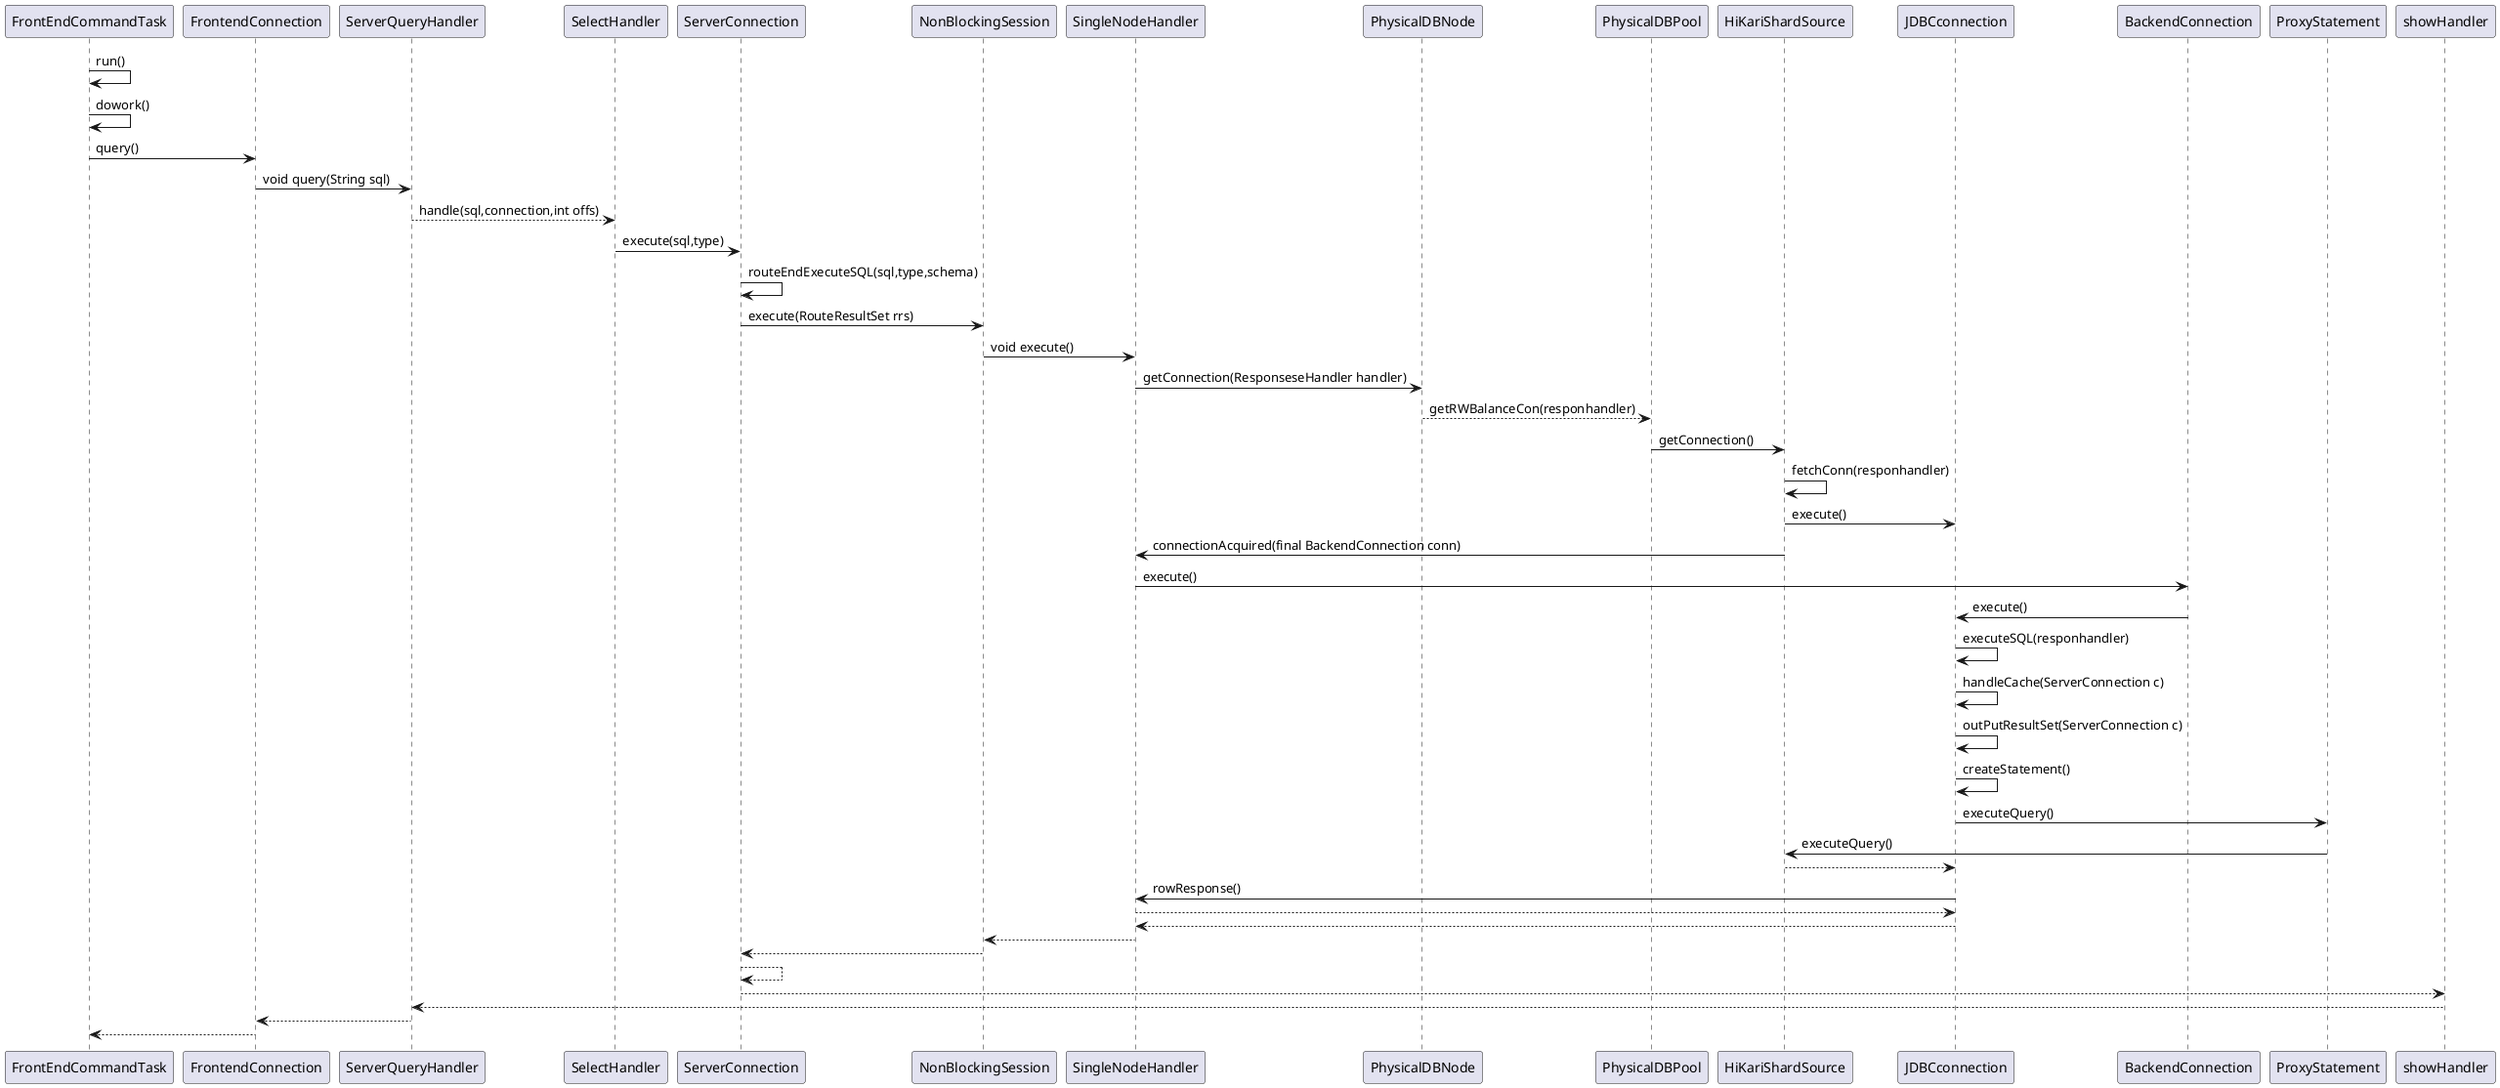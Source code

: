 @startuml
FrontEndCommandTask->FrontEndCommandTask:run()
FrontEndCommandTask->FrontEndCommandTask:dowork()
FrontEndCommandTask->FrontendConnection:query()
FrontendConnection -> ServerQueryHandler:void query(String sql)
ServerQueryHandler--> SelectHandler: handle(sql,connection,int offs)

SelectHandler -> ServerConnection:execute(sql,type)
ServerConnection -> ServerConnection:routeEndExecuteSQL(sql,type,schema)
ServerConnection->NonBlockingSession:execute(RouteResultSet rrs)
NonBlockingSession->SingleNodeHandler:void execute()
SingleNodeHandler->PhysicalDBNode:getConnection(ResponseseHandler handler)
PhysicalDBNode-->PhysicalDBPool:getRWBalanceCon(responhandler)
PhysicalDBPool->HiKariShardSource:getConnection()
HiKariShardSource->HiKariShardSource:fetchConn(responhandler)
HiKariShardSource->JDBCconnection:execute()
HiKariShardSource->SingleNodeHandler:connectionAcquired(final BackendConnection conn)
SingleNodeHandler->BackendConnection:execute()
BackendConnection->JDBCconnection:execute()
JDBCconnection->JDBCconnection:executeSQL(responhandler)
JDBCconnection->JDBCconnection:handleCache(ServerConnection c)
JDBCconnection->JDBCconnection:outPutResultSet(ServerConnection c)
JDBCconnection->JDBCconnection:createStatement()
JDBCconnection->ProxyStatement:executeQuery()
ProxyStatement->HiKariShardSource:executeQuery()
JDBCconnection<--HiKariShardSource
JDBCconnection->SingleNodeHandler:rowResponse()
SingleNodeHandler-->JDBCconnection
JDBCconnection-->SingleNodeHandler
SingleNodeHandler-->NonBlockingSession
NonBlockingSession-->ServerConnection
ServerConnection-->ServerConnection
ServerConnection-->showHandler
showHandler-->ServerQueryHandler
ServerQueryHandler-->FrontendConnection
FrontendConnection-->FrontEndCommandTask
@enduml